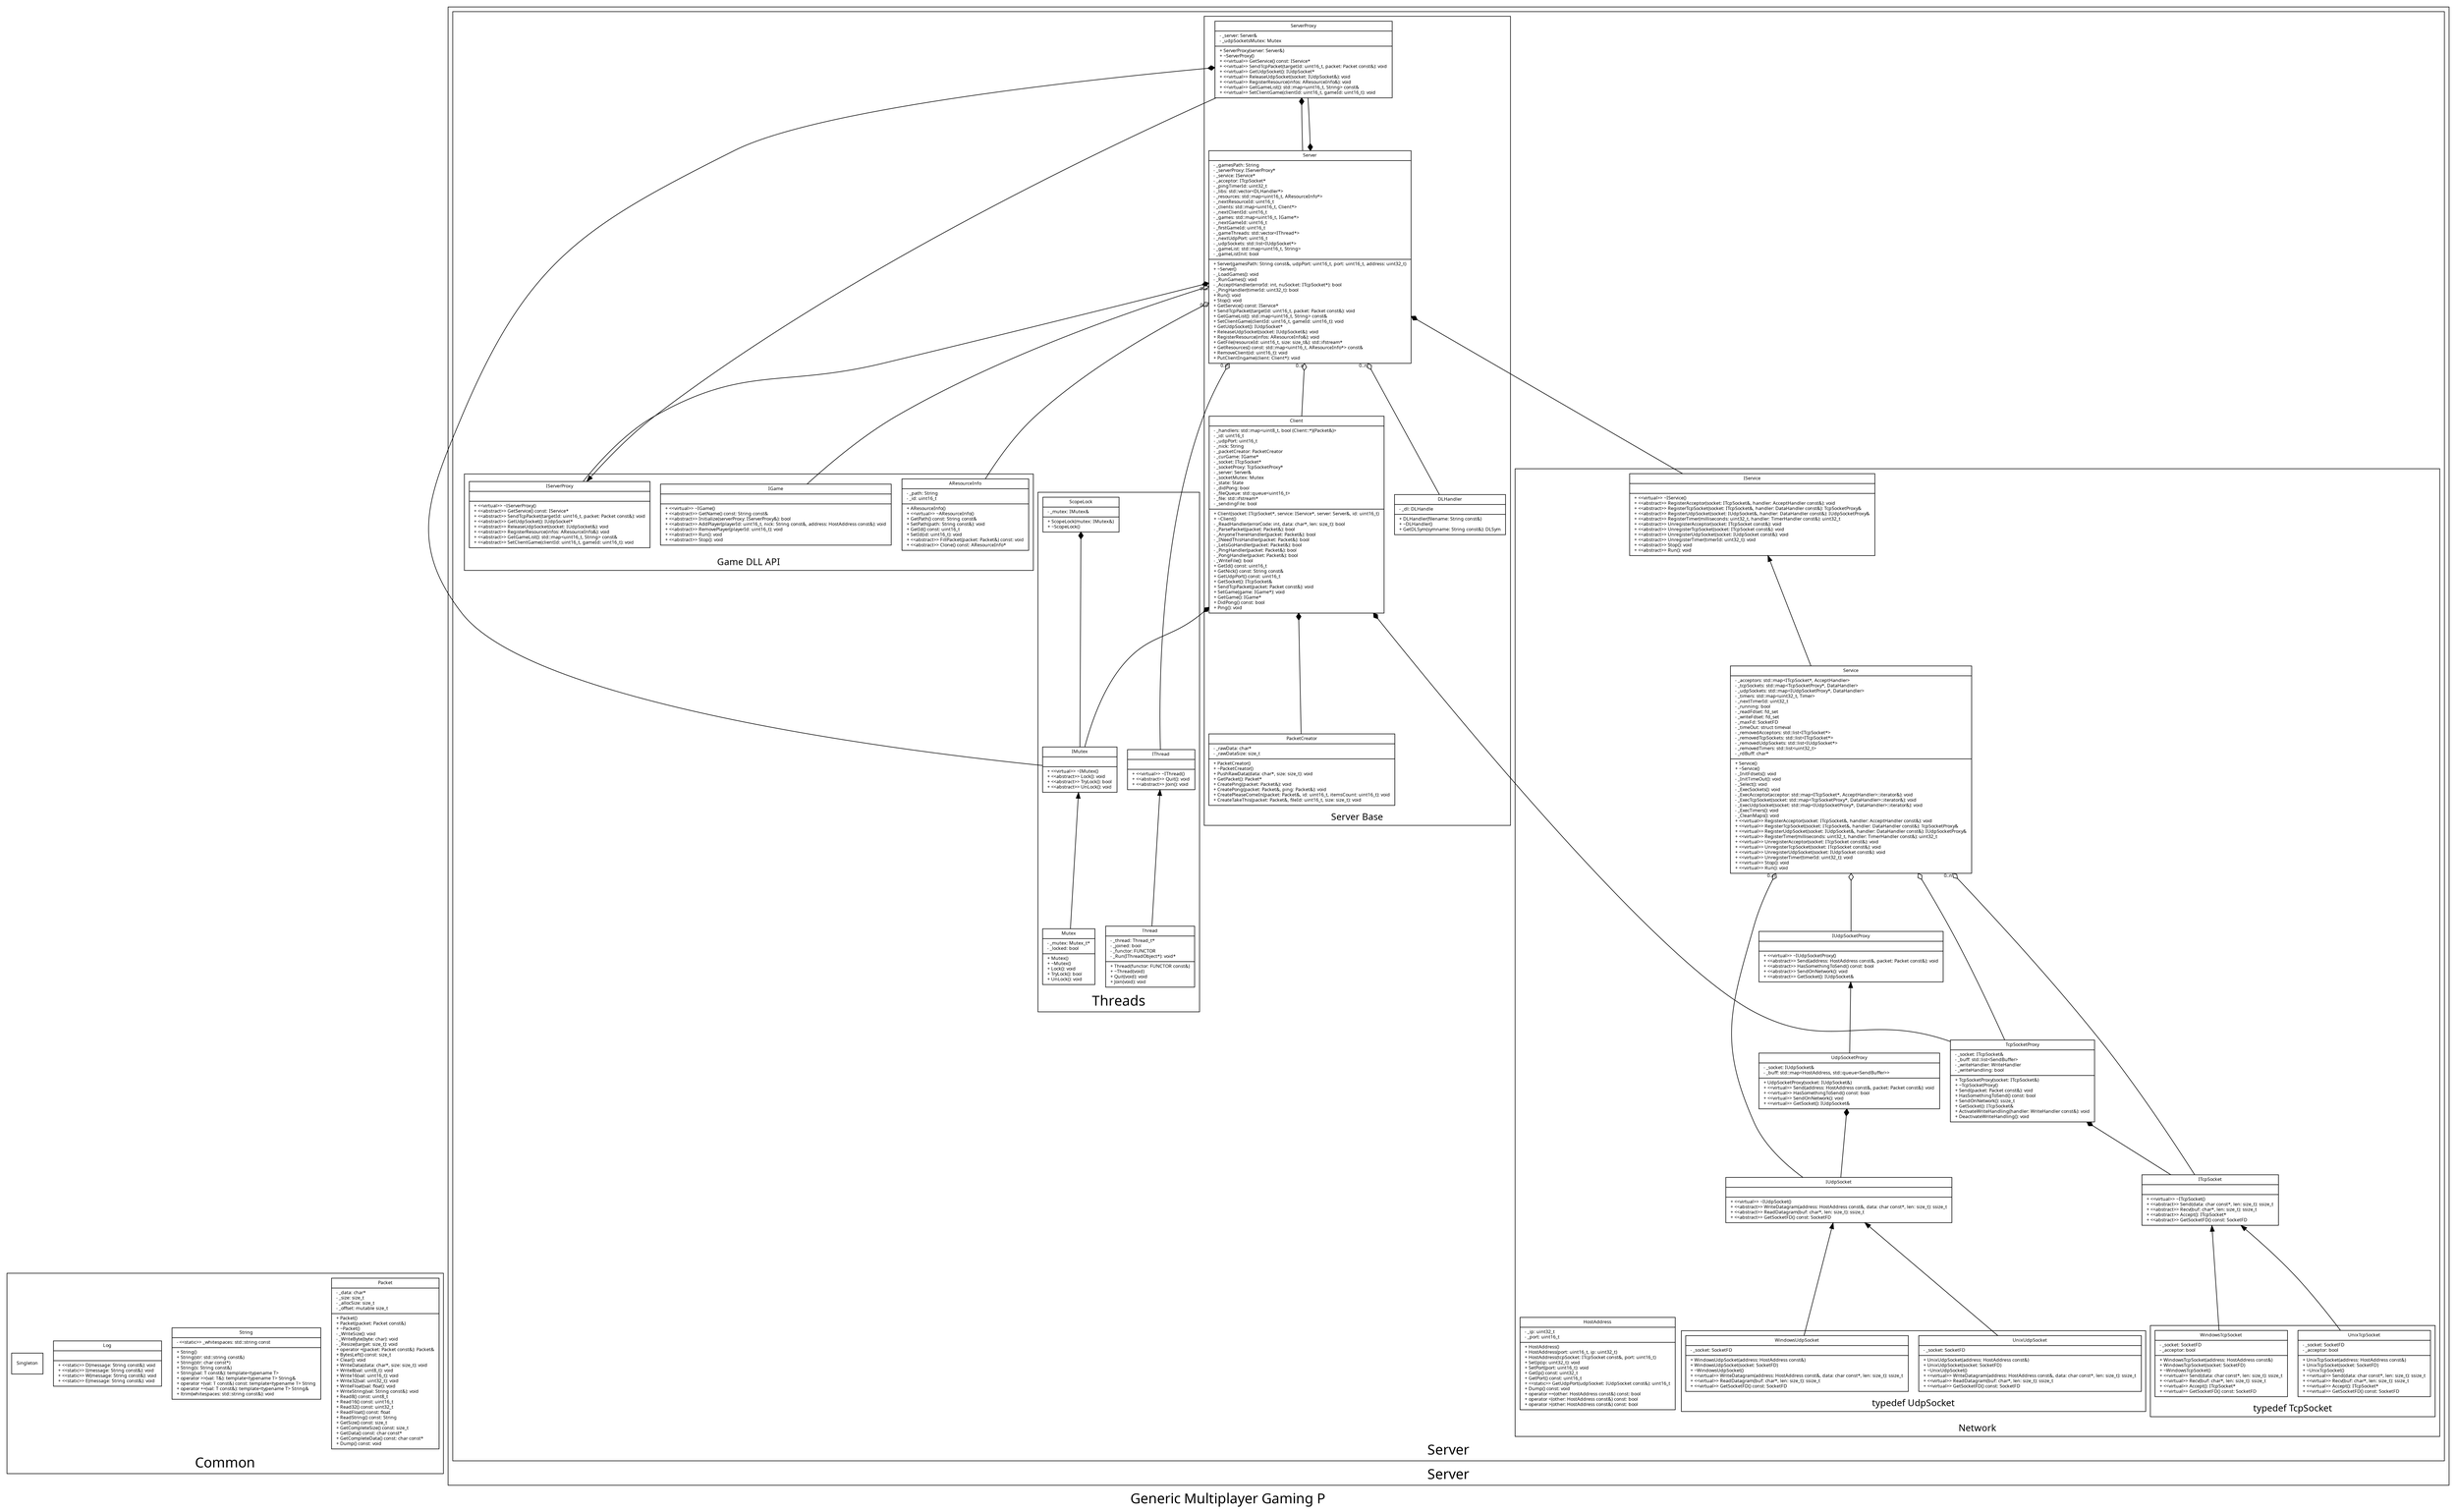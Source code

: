 digraph ta_soeur_en_claquettes
{
    fontname = "Bitstream sans Vera"
    compound = true;
    ranksep = 1.25;
    rankdir = BT;
    label = "Generic Multiplayer Gaming P";
    fontsize = 24;

    node
    [
        fontname = "Monaco"
        fontsize = 8
        shape = "record"
        style = filled
        fillcolor = white
    ]

    edge
    [
        fontname = "Monaco"
        fontsize = 8
    ]


/* Common */
    subgraph cluster_Common
    {
        label = "Common"
        fontsize = 24;

        cm_Packet
        [
    label="{\
Packet\
|\
- _data: char*\l\
- _size: size_t\l\
- _allocSize: size_t\l\
- _offset: mutable size_t\l\
|\
+ Packet()\l\
+ Packet(packet: Packet const&)\l\
+ ~Packet()\l\
- _WriteSize(): void\l\
- _WriteByte(byte: char): void\l\
- _Resize(target: size_t): void\l\
+ operator =(packet: Packet const&): Packet&\l\
+ BytesLeft() const: size_t\l\
+ Clear(): void\l\
+ WriteData(data: char*, size: size_t): void\l\
+ Write8(val: uint8_t): void\l\
+ Write16(val: uint16_t): void\l\
+ Write32(val: uint32_t): void\l\
+ WriteFloat(val: float): void\l\
+ WriteString(val: String const&): void\l\
+ Read8() const: uint8_t\l\
+ Read16() const: uint16_t\l\
+ Read32() const: uint32_t\l\
+ ReadFloat() const: float\l\
+ ReadString() const: String\l\
+ GetSize() const: size_t\l\
+ GetCompleteSize() const: size_t\l\
+ GetData() const: char const*\l\
+ GetCompleteData() const: char const*\l\
+ Dump() const: void\l\
}"
        ]

        cm_String
        [
    label="{\
String\
|\
- \<\<static\>\> _whitespaces: std::string const\l\
|\
+ String()\l\
+ String(str: std::string const&)\l\
+ String(str: char const*)\l\
+ String(s: String const&)\l\
+ String(val: T const&): template\<typename T\>\l\
+ operator \>\>(val: T&): template\<typename T\> String&\l\
+ operator +(val: T const&) const: template\<typename T\> String\l\
+ operator +=(val: T const&): template\<typename T\> String&\l\
+ ltrim(whitespaces: std::string const&): void\l\
}"
        ]

        cm_Log
        [
    label="{\
Log\
|\
|\
+ \<\<static\>\> D(message: String const&): void\l\
+ \<\<static\>\> I(message: String const&): void\l\
+ \<\<static\>\> W(message: String const&): void\l\
+ \<\<static\>\> E(message: String const&): void\l\
}"
        ]

        cm_Singleton
        [
            label = "Singleton"
        ]

    }

/* Server */
    subgraph cluster_Server
    {
        label = "Server"
        fontsize = 24;

subgraph cluster_Server2
{
/* Network */
        subgraph cluster_Network
        {
            label = "Network"
            fontsize = 16

            sv_HostAddress
            [
    label="{\
HostAddress\
|\
- _ip: uint32_t\l\
- _port: uint16_t\l\
|\
+ HostAddress()\l\
+ HostAddress(port: uint16_t, ip: uint32_t)\l\
+ HostAddress(tcpSocket: ITcpSocket const&, port: uint16_t)\l\
+ SetIp(ip: uint32_t): void\l\
+ SetPort(port: uint16_t): void\l\
+ GetIp() const: uint32_t\l\
+ GetPort() const: uint16_t\l\
+ \<\<static\>\> GetUdpPort(udpSocket: IUdpSocket const&): uint16_t\l\
+ Dump() const: void\l\
+ operator ==(other: HostAddress const&) const: bool\l\
+ operator \<(other: HostAddress const&) const: bool\l\
+ operator \>(other: HostAddress const&) const: bool\l\
}"
            ]

            sv_IService
            [
    label="{\
IService\
|\
|\
+ \<\<virtual\>\> ~IService()\l\
+ \<\<abstract\>\> RegisterAcceptor(socket: ITcpSocket&, handler: AcceptHandler const&): void\l\
+ \<\<abstract\>\> RegisterTcpSocket(socket: ITcpSocket&, handler: DataHandler const&): TcpSocketProxy&\l\
+ \<\<abstract\>\> RegisterUdpSocket(socket: IUdpSocket&, handler: DataHandler const&): IUdpSocketProxy&\l\
+ \<\<abstract\>\> RegisterTimer(milliseconds: uint32_t, handler: TimerHandler const&): uint32_t\l\
+ \<\<abstract\>\> UnregisterAcceptor(socket: ITcpSocket const&): void\l\
+ \<\<abstract\>\> UnregisterTcpSocket(socket: ITcpSocket const&): void\l\
+ \<\<abstract\>\> UnregisterUdpSocket(socket: IUdpSocket const&): void\l\
+ \<\<abstract\>\> UnregisterTimer(timerId: uint32_t): void\l\
+ \<\<abstract\>\> Stop(): void\l\
+ \<\<abstract\>\> Run(): void\l\
}"
                ]

                sv_Service
                [
    label="{\
Service\
|\
- _acceptors: std::map\<ITcpSocket*, AcceptHandler\>\l\
- _tcpSockets: std::map\<TcpSocketProxy*, DataHandler\>\l\
- _udpSockets: std::map\<IUdpSocketProxy*, DataHandler\>\l\
- _timers: std::map\<uint32_t, Timer\>\l\
- _nextTimerId: uint32_t\l\
- _running: bool\l\
- _readFdset: fd_set\l\
- _writeFdset: fd_set\l\
- _maxFd: SocketFD\l\
- _timeOut: struct timeval\l\
- _removedAcceptors: std::list\<ITcpSocket*\>\l\
- _removedTcpSockets: std::list\<ITcpSocket*\>\l\
- _removedUdpSockets: std::list\<IUdpSocket*\>\l\
- _removedTimers: std::list\<uint32_t\>\l\
- _rdBuff: char*\l\
|\
+ Service()\l\
+ ~Service()\l\
- _InitFdsets(): void\l\
- _InitTimeOut(): void\l\
- _Select(): void\l\
- _ExecSockets(): void\l\
- _ExecAcceptor(acceptor: std::map\<ITcpSocket*, AcceptHandler\>::iterator&): void\l\
- _ExecTcpSocket(socket: std::map\<TcpSocketProxy*, DataHandler\>::iterator&): void\l\
- _ExecUdpSocket(socket: std::map\<IUdpSocketProxy*, DataHandler\>::iterator&): void\l\
- _ExecTimers(): void\l\
- _CleanMaps(): void\l\
+ \<\<virtual\>\> RegisterAcceptor(socket: ITcpSocket&, handler: AcceptHandler const&): void\l\
+ \<\<virtual\>\> RegisterTcpSocket(socket: ITcpSocket&, handler: DataHandler const&): TcpSocketProxy&\l\
+ \<\<virtual\>\> RegisterUdpSocket(socket: IUdpSocket&, handler: DataHandler const&): IUdpSocketProxy&\l\
+ \<\<virtual\>\> RegisterTimer(milliseconds: uint32_t, handler: TimerHandler const&): uint32_t\l\
+ \<\<virtual\>\> UnregisterAcceptor(socket: ITcpSocket const&): void\l\
+ \<\<virtual\>\> UnregisterTcpSocket(socket: ITcpSocket const&): void\l\
+ \<\<virtual\>\> UnregisterUdpSocket(socket: IUdpSocket const&): void\l\
+ \<\<virtual\>\> UnregisterTimer(timerId: uint32_t): void\l\
+ \<\<virtual\>\> Stop(): void\l\
+ \<\<virtual\>\> Run(): void\l\
}"
                ]

                sv_ITcpSocket
                [
    label="{\
ITcpSocket\
|\
|\
+ \<\<virtual\>\> ~ITcpSocket()\l\
+ \<\<abstract\>\> Send(data: char const*, len: size_t): ssize_t\l\
+ \<\<abstract\>\> Recv(buf: char*, len: size_t): ssize_t\l\
+ \<\<abstract\>\> Accept(): ITcpSocket*\l\
+ \<\<abstract\>\> GetSocketFD() const: SocketFD\l\
}"
                ]

                sv_IUdpSocket
                [
    label="{\
IUdpSocket\
|\
|\
+ \<\<virtual\>\> ~IUdpSocket()\l\
+ \<\<abstract\>\> WriteDatagram(address: HostAddress const&, data: char const*, len: size_t): ssize_t\l\
+ \<\<abstract\>\> ReadDatagram(buf: char*, len: size_t): ssize_t\l\
+ \<\<abstract\>\> GetSocketFD() const: SocketFD\l\
}"
                ]

                sv_TcpSocketProxy
                [
    label="{\
TcpSocketProxy\
|\
- _socket: ITcpSocket&\l\
- _buff: std::list\<SendBuffer\>\l\
- _writeHandler: WriteHandler\l\
- _writeHandling: bool\l\
|\
+ TcpSocketProxy(socket: ITcpSocket&)\l\
+ ~TcpSocketProxy()\l\
+ Send(packet: Packet const&): void\l\
+ HasSomethingToSend() const: bool\l\
+ SendOnNetwork(): ssize_t\l\
+ GetSocket(): ITcpSocket&\l\
+ ActivateWriteHandling(handler: WriteHandler const&): void\l\
+ DeactivateWriteHandling(): void\l\
}"
                ]

                sv_IUdpSocketProxy
                [
    label="{\
IUdpSocketProxy\
|\
|\
+ \<\<virtual\>\> ~IUdpSocketProxy()\l\
+ \<\<abstract\>\> Send(address: HostAddress const&, packet: Packet const&): void\l\
+ \<\<abstract\>\> HasSomethingToSend() const: bool\l\
+ \<\<abstract\>\> SendOnNetwork(): void\l\
+ \<\<abstract\>\> GetSocket(): IUdpSocket&\l\
}"
                ]

                sv_UdpSocketProxy
                [
    label="{\
UdpSocketProxy\
|\
- _socket: IUdpSocket&\l\
- _buff: std::map\<HostAddress, std::queue\<SendBuffer\>\>\l\
|\
+ UdpSocketProxy(socket: IUdpSocket&)\l\
+ \<\<virtual\>\> Send(address: HostAddress const&, packet: Packet const&): void\l\
+ \<\<virtual\>\> HasSomethingToSend() const: bool\l\
+ \<\<virtual\>\> SendOnNetwork(): void\l\
+ \<\<virtual\>\> GetSocket(): IUdpSocket&\l\
}"
                ]

                {rank=same ; sv_UdpSocketProxy ; sv_TcpSocketProxy}

                subgraph cluster_TcpSocket
                {
                    label = "typedef TcpSocket"
                    fontsize = 16

                    sv_UnixTcpSocket
                    [
    label="{\
UnixTcpSocket\
|\
- _socket: SocketFD\l\
- _acceptor: bool\l\
|\
+ UnixTcpSocket(address: HostAddress const&)\l\
+ UnixTcpSocket(socket: SocketFD)\l\
+ ~UnixTcpSocket()\l\
+ \<\<virtual\>\> Send(data: char const*, len: size_t): ssize_t\l\
+ \<\<virtual\>\> Recv(buf: char*, len: size_t): ssize_t\l\
+ \<\<virtual\>\> Accept(): ITcpSocket*\l\
+ \<\<virtual\>\> GetSocketFD() const: SocketFD\l\
}"
                    ]

                    sv_WindowsTcpSocket
                    [
    label="{\
WindowsTcpSocket\
|\
- _socket: SocketFD\l\
- _acceptor: bool\l\
|\
+ WindowsTcpSocket(address: HostAddress const&)\l\
+ WindowsTcpSocket(socket: SocketFD)\l\
+ ~WindowsTcpSocket()\l\
+ \<\<virtual\>\> Send(data: char const*, len: size_t): ssize_t\l\
+ \<\<virtual\>\> Recv(buf: char*, len: size_t): ssize_t\l\
+ \<\<virtual\>\> Accept(): ITcpSocket*\l\
+ \<\<virtual\>\> GetSocketFD() const: SocketFD\l\
}"
                    ]
                } //tcp socket

                subgraph cluster_UdpSocket
                {
                    label = "typedef UdpSocket"
                    fontsize = 16


                    sv_UnixUdpSocket
                    [
    label="{\
UnixUdpSocket\
|\
- _socket: SocketFD\l\
|\
+ UnixUdpSocket(address: HostAddress const&)\l\
+ UnixUdpSocket(socket: SocketFD)\l\
+ ~UnixUdpSocket()\l\
+ \<\<virtual\>\> WriteDatagram(address: HostAddress const&, data: char const*, len: size_t): ssize_t\l\
+ \<\<virtual\>\> ReadDatagram(buf: char*, len: size_t): ssize_t\l\
+ \<\<virtual\>\> GetSocketFD() const: SocketFD\l\
}"
                    ]

                    sv_WindowsUdpSocket
                    [
    label="{\
WindowsUdpSocket\
|\
- _socket: SocketFD\l\
|\
+ WindowsUdpSocket(address: HostAddress const&)\l\
+ WindowsUdpSocket(socket: SocketFD)\l\
+ ~WindowsUdpSocket()\l\
+ \<\<virtual\>\> WriteDatagram(address: HostAddress const&, data: char const*, len: size_t): ssize_t\l\
+ \<\<virtual\>\> ReadDatagram(buf: char*, len: size_t): ssize_t\l\
+ \<\<virtual\>\> GetSocketFD() const: SocketFD\l\
}"
                    ]

                } //udp socket
                sv_UnixTcpSocket -> sv_ITcpSocket
                sv_WindowsTcpSocket -> sv_ITcpSocket
                sv_UnixUdpSocket -> sv_IUdpSocket
                sv_WindowsUdpSocket -> sv_IUdpSocket
                sv_UdpSocketProxy -> sv_IUdpSocketProxy
                sv_IUdpSocket -> sv_UdpSocketProxy [arrowhead = diamond]
                sv_IUdpSocketProxy -> sv_Service [arrowhead = odiamond]
                sv_TcpSocketProxy -> sv_Service [arrowhead = odiamond]
                sv_ITcpSocket -> sv_TcpSocketProxy [arrowhead = diamond]
                sv_IUdpSocket -> sv_Service [arrowhead = odiamond headlabel="0..n"]
                sv_ITcpSocket -> sv_Service [arrowhead = odiamond headlabel="0..n"]
                sv_Service -> sv_IService
            } //network

subgraph cluster_Threads
{
    label = "Threads"

      IThread [
    label="{\
IThread\
|\
|\
+ \<\<virtual\>\> ~IThread()\l\
+ \<\<abstract\>\> Quit(): void\l\
+ \<\<abstract\>\> Join(): void\l\
}"
    ]

     Thread [
        label = "{\
Thread\
|\
- _thread: Thread_t*\l\
- _joined: bool\l\
- _functor: FUNCTOR\l\
- _Run(IThreadObject*): void*\l\
|\
+ Thread(functor: FUNCTOR const&)\l\
+ ~Thread(void)\l\
+ Quit(void): void\l\
+ Join(void): void\l\
}"
    ]

      IMutex [
    label="{\
IMutex\
|\
|\
+ \<\<virtual\>\> ~IMutex()\l\
+ \<\<abstract\>\> Lock(): void\l\
+ \<\<abstract\>\> TryLock(): bool\l\
+ \<\<abstract\>\> UnLock(): void\l\
}"
    ]

      Mutex [
    label="{\
Mutex\
|\
- _mutex: Mutex_t*\l\
- _locked: bool\l\
|\
+ Mutex()\l\
+ ~Mutex()\l\
+ Lock(): void\l\
+ TryLock(): bool\l\
+ UnLock(): void\l\
}"
    ]

    ScopeLock
[
    label="{\
ScopeLock\
|\
- _mutex: IMutex&\l\
|\
+ ScopeLock(mutex: IMutex&)\l\
+ ~ScopeLock()\l\
}"
]
IMutex -> ScopeLock [arrowhead = diamond]
    Mutex -> IMutex
    Thread -> IThread

}

/* Common */
        subgraph cluster_ServerGameAPI
        {
            label = "Game DLL API"
            fontsize = 16

/* Games */
            sc_IGame
            [
    label="{\
IGame\
|\
|\
+ \<\<virtual\>\> ~IGame()\l\
+ \<\<abstract\>\> GetName() const: String const&\l\
+ \<\<abstract\>\> Initialize(serverProxy: IServerProxy&): bool\l\
+ \<\<abstract\>\> AddPlayer(playerId: uint16_t, nick: String const&, address: HostAddress const&): void\l\
+ \<\<abstract\>\> RemovePlayer(playerId: uint16_t): void\l\
+ \<\<abstract\>\> Run(): void\l\
+ \<\<abstract\>\> Stop(): void\l\
}"
            ]

            sc_IServerProxy
            [
    label="{\
IServerProxy\
|\
|\
+ \<\<virtual\>\> ~IServerProxy()\l\
+ \<\<abstract\>\> GetService() const: IService*\l\
+ \<\<abstract\>\> SendTcpPacket(targetId: uint16_t, packet: Packet const&): void\l\
+ \<\<abstract\>\> GetUdpSocket(): IUdpSocket*\l\
+ \<\<abstract\>\> ReleaseUdpSocket(socket: IUdpSocket&): void\l\
+ \<\<abstract\>\> RegisterResource(infos: AResourceInfo&): void\l\
+ \<\<abstract\>\> GetGameList(): std::map\<uint16_t, String\> const&\l\
+ \<\<abstract\>\> SetClientGame(clientId: uint16_t, gameId: uint16_t): void\l\
}"
            ]

            sc_AResourceInfo
            [
    label="{\
AResourceInfo\
|\
- _path: String\l\
- _id: uint16_t\l\
|\
+ AResourceInfo()\l\
+ \<\<virtual\>\> ~AResourceInfo()\l\
+ GetPath() const: String const&\l\
+ SetPath(path: String const&): void\l\
+ GetId() const: uint16_t\l\
+ SetId(id: uint16_t): void\l\
+ \<\<abstract\>\> FillPacket(packet: Packet&) const: void\l\
+ \<\<abstract\>\> Clone() const: AResourceInfo*\l\
}"
            ]
        } // game API

/* Base */
        subgraph cluster_ServerLogic
        {
            label = "Server Base"
            fontsize = 16

            sv_DLHandler
            [
    label="{\
DLHandler\
|\
- _dl: DLHandle\l\
|\
+ DLHandler(filename: String const&)\l\
+ ~DLHandler()\l\
+ GetDLSym(symname: String const&): DLSym\l\
}"
            ]

            sv_Server
            [
    label="{\
Server\
|\
- _gamesPath: String\l\
- _serverProxy: IServerProxy*\l\
- _service: IService*\l\
- _acceptor: ITcpSocket*\l\
- _pingTimerId: uint32_t\l\
- _libs: std::vector\<DLHandler*\>\l\
- _resources: std::map\<uint16_t, AResourceInfo*\>\l\
- _nextResourceId: uint16_t\l\
- _clients: std::map\<uint16_t, Client*\>\l\
- _nextClientId: uint16_t\l\
- _games: std::map\<uint16_t, IGame*\>\l\
- _nextGameId: uint16_t\l\
- _firstGameId: uint16_t\l\
- _gameThreads: std::vector\<IThread*\>\l\
- _nextUdpPort: uint16_t\l\
- _udpSockets: std::list\<IUdpSocket*\>\l\
- _gameList: std::map\<uint16_t, String\>\l\
- _gameListInit: bool\l\
|\
+ Server(gamesPath: String const&, udpPort: uint16_t, port: uint16_t, address: uint32_t)\l\
+ ~Server()\l\
- _LoadGames(): void\l\
- _RunGames(): void\l\
- _AcceptHandler(errorId: int, nuSocket: ITcpSocket*): bool\l\
- _PingHandler(timerId: uint32_t): bool\l\
+ Run(): void\l\
+ Stop(): void\l\
+ GetService() const: IService*\l\
+ SendTcpPacket(targetId: uint16_t, packet: Packet const&): void\l\
+ GetGameList(): std::map\<uint16_t, String\> const&\l\
+ SetClientGame(clientId: uint16_t, gameId: uint16_t): void\l\
+ GetUdpSocket(): IUdpSocket*\l\
+ ReleaseUdpSocket(socket: IUdpSocket&): void\l\
+ RegisterResource(infos: AResourceInfo&): void\l\
+ GetFile(resourceId: uint16_t, size: size_t&): std::ifstream*\l\
+ GetResources() const: std::map\<uint16_t, AResourceInfo*\> const&\l\
+ RemoveClient(id: uint16_t): void\l\
+ PutClientIngame(client: Client*): void\l\
}"
            ]

            sv_Client
            [
    label="{\
Client\
|\
- _handlers: std::map\<uint8_t, bool (Client::*)(Packet&)\>\l\
- _id: uint16_t\l\
- _udpPort: uint16_t\l\
- _nick: String\l\
- _packetCreator: PacketCreator\l\
- _curGame: IGame*\l\
- _socket: ITcpSocket*\l\
- _socketProxy: TcpSocketProxy*\l\
- _server: Server&\l\
- _socketMutex: Mutex\l\
- _state: State\l\
- _didPong: bool\l\
- _fileQueue: std::queue\<uint16_t\>\l\
- _file: std::ifstream*\l\
- _sendingFile: bool\l\
|\
+ Client(socket: ITcpSocket*, service: IService*, server: Server&, id: uint16_t)\l\
+ ~Client()\l\
- _ReadHandler(errorCode: int, data: char*, len: size_t): bool\l\
- _ParsePacket(packet: Packet&): bool\l\
- _AnyoneThereHandler(packet: Packet&): bool\l\
- _INeedThisHandler(packet: Packet&): bool\l\
- _LetsGoHandler(packet: Packet&): bool\l\
- _PingHandler(packet: Packet&): bool\l\
- _PongHandler(packet: Packet&): bool\l\
- _WriteFile(): bool\l\
+ GetId() const: uint16_t\l\
+ GetNick() const: String const&\l\
+ GetUdpPort() const: uint16_t\l\
+ GetSocket(): ITcpSocket&\l\
+ SendTcpPacket(packet: Packet const&): void\l\
+ SetGame(game: IGame*): void\l\
+ GetGame(): IGame*\l\
+ DidPong() const: bool\l\
+ Ping(): void\l\
}"
            ]

            sv_PacketCreator
            [
    label="{\
PacketCreator\
|\
- _rawData: char*\l\
- _rawDataSize: size_t\l\
|\
+ PacketCreator()\l\
+ ~PacketCreator()\l\
+ PushRawData(data: char*, size: size_t): void\l\
+ GetPacket(): Packet*\l\
+ CreatePing(packet: Packet&): void\l\
+ CreatePong(packet: Packet&, ping: Packet&): void\l\
+ CreatePleaseComeIn(packet: Packet&, id: uint16_t, itemsCount: uint16_t): void\l\
+ CreateTakeThis(packet: Packet&, fileId: uint16_t, size: size_t): void\l\
}"
            ]

    /* Games */
            sv_ServerProxy
            [
    label="{\
ServerProxy\
|\
- _server: Server&\l\
- _udpSocketsMutex: Mutex\l\
|\
+ ServerProxy(server: Server&)\l\
+ ~ServerProxy()\l\
+ \<\<virtual\>\> GetService() const: IService*\l\
+ \<\<virtual\>\> SendTcpPacket(targetId: uint16_t, packet: Packet const&): void\l\
+ \<\<virtual\>\> GetUdpSocket(): IUdpSocket*\l\
+ \<\<virtual\>\> ReleaseUdpSocket(socket: IUdpSocket&): void\l\
+ \<\<virtual\>\> RegisterResource(infos: AResourceInfo&): void\l\
+ \<\<virtual\>\> GetGameList(): std::map\<uint16_t, String\> const&\l\
+ \<\<virtual\>\> SetClientGame(clientId: uint16_t, gameId: uint16_t): void\l\
}"
            ]
            IMutex -> sv_ServerProxy [arrowhead = diamond]
            IMutex -> sv_Client [arrowhead = diamond]
            sv_ServerProxy -> sc_IServerProxy
            sv_ServerProxy -> sv_Server [arrowhead = diamond]
            sv_Server -> sv_ServerProxy [arrowhead = diamond]
            sv_PacketCreator -> sv_Client [arrowhead = diamond]
            sv_TcpSocketProxy -> sv_Client [arrowhead = diamond]
            sc_IServerProxy -> sv_Server [arrowhead = diamond]
            sv_IService -> sv_Server [arrowhead = diamond]
            sv_DLHandler -> sv_Server [arrowhead = odiamond headlabel = "0..n"]
            sc_AResourceInfo -> sv_Server [arrowhead = odiamond headlabel = "0..n"]
            sv_Client -> sv_Server [arrowhead = odiamond headlabel = "0..n"]
            sc_IGame -> sv_Server [arrowhead = odiamond headlabel = "0..n"]
            IThread -> sv_Server [arrowhead = odiamond headlabel = "0..n"]
        } //logic

} //server 2
    }


}

/*
Trucs utiles:
- heritage: parent -> child
- membre: child -> parent [arrowhead = diamond]
- agregation: child -> parent [arrowhead = odiamond]
- invisible:
    parent -> child
    [
        style = invisible
        arrowhead = none
    ]
*/
